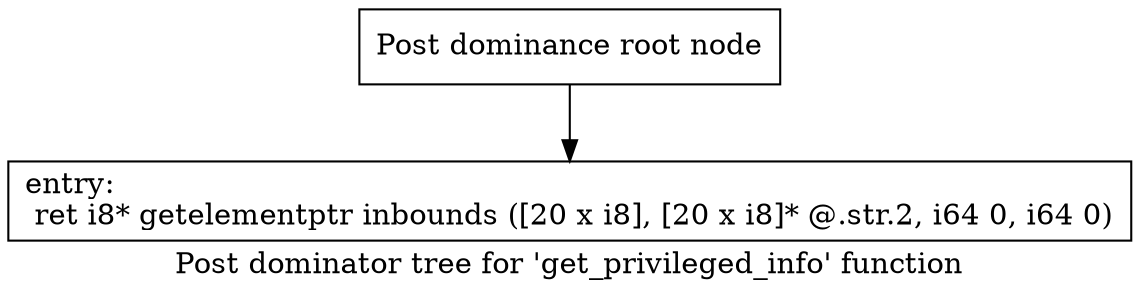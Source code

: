 digraph "Post dominator tree for 'get_privileged_info' function" {
	label="Post dominator tree for 'get_privileged_info' function";

	Node0x563a7b87aac0 [shape=record,label="{Post dominance root node}"];
	Node0x563a7b87aac0 -> Node0x563a7b8798b0;
	Node0x563a7b8798b0 [shape=record,label="{entry:\l  ret i8* getelementptr inbounds ([20 x i8], [20 x i8]* @.str.2, i64 0, i64 0)\l}"];
}
